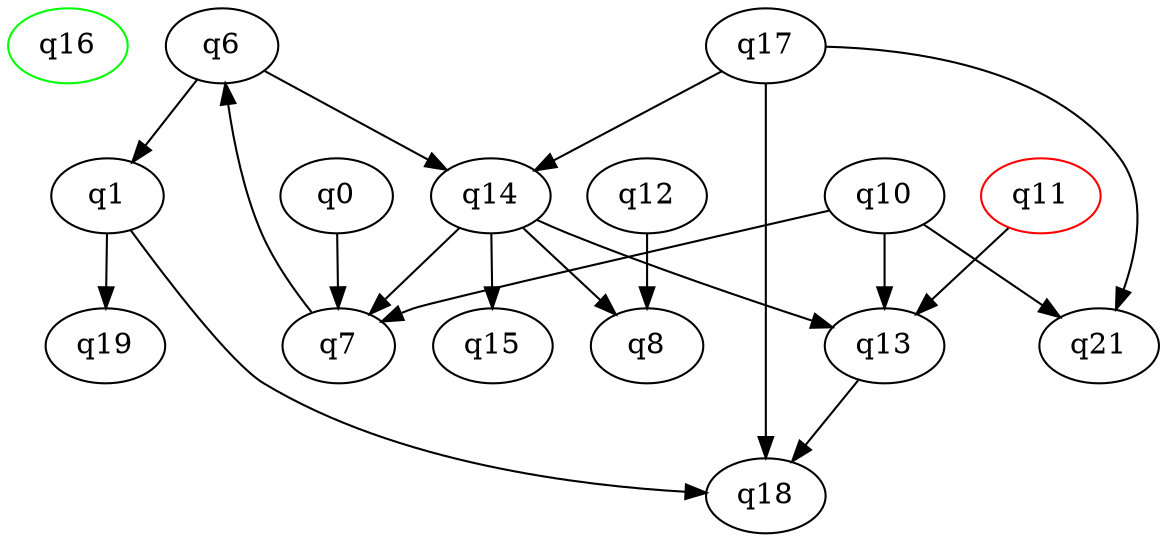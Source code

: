 digraph A{
q16 [initial=1,color=green];
q11 [final=1,color=red];
q0 -> q7;
q1 -> q18;
q1 -> q19;
q6 -> q1;
q6 -> q14;
q7 -> q6;
q10 -> q7;
q10 -> q13;
q10 -> q21;
q11 -> q13;
q12 -> q8;
q13 -> q18;
q14 -> q7;
q14 -> q8;
q14 -> q13;
q14 -> q15;
q17 -> q14;
q17 -> q18;
q17 -> q21;
}